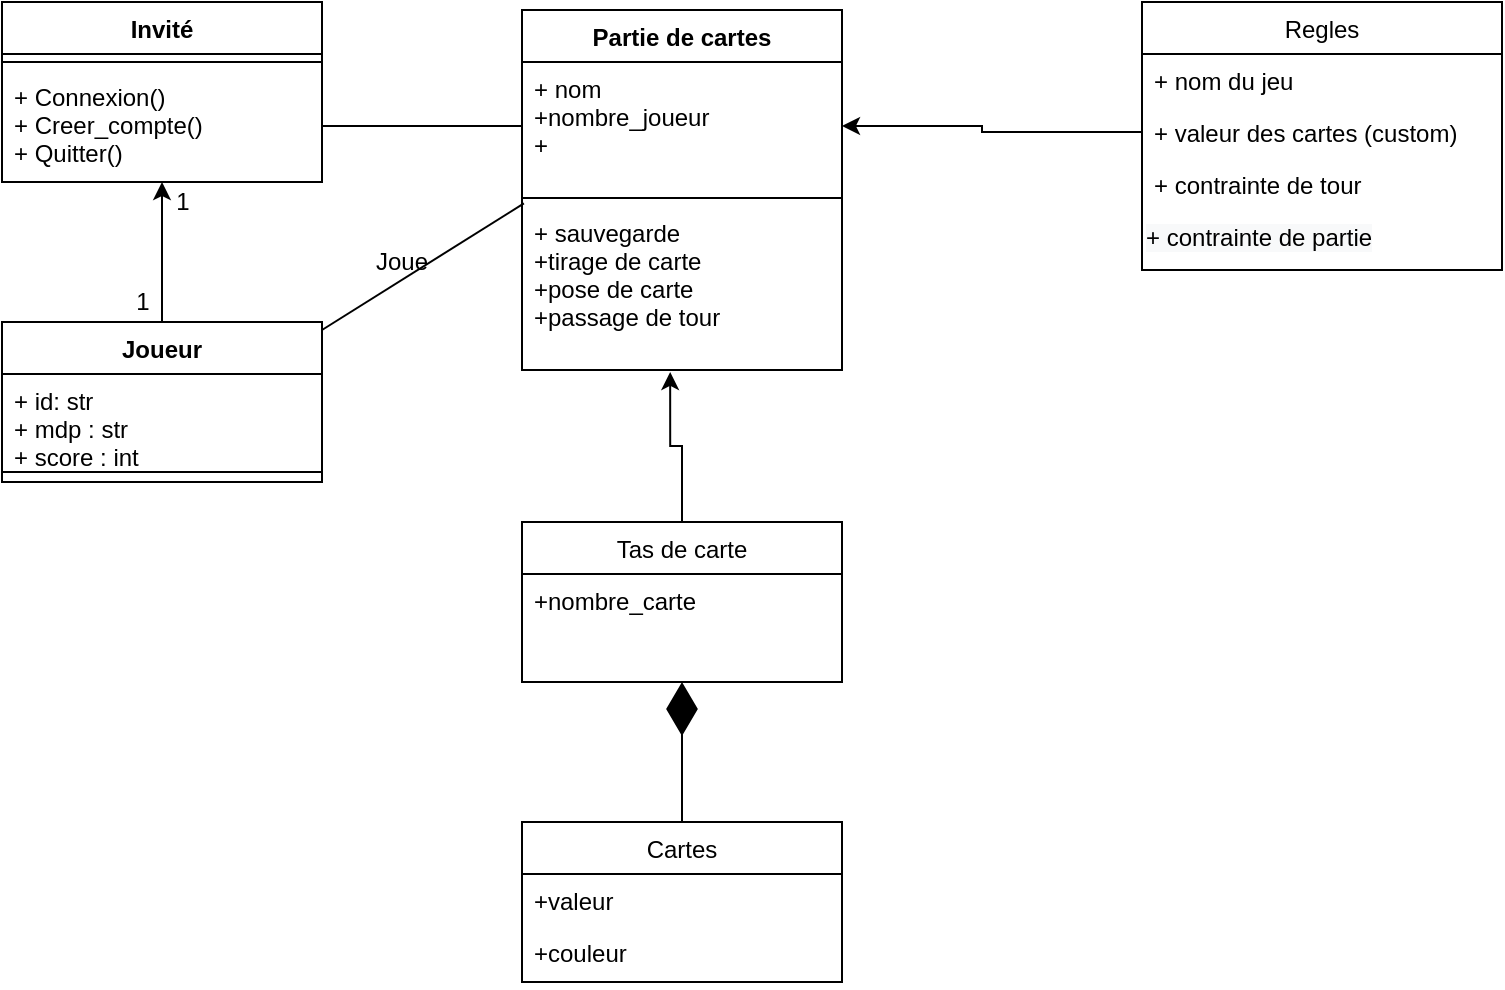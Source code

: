 <mxfile version="13.7.5" type="github">
  <diagram id="R2lEEEUBdFMjLlhIrx00" name="Page-1">
    <mxGraphModel dx="1422" dy="832" grid="0" gridSize="10" guides="1" tooltips="1" connect="1" arrows="1" fold="1" page="1" pageScale="1" pageWidth="1100" pageHeight="850" background="#ffffff" math="0" shadow="0" extFonts="Permanent Marker^https://fonts.googleapis.com/css?family=Permanent+Marker">
      <root>
        <mxCell id="0" />
        <mxCell id="1" parent="0" />
        <mxCell id="P7dIqjpxAPYmWHlrAVXB-15" value="Invité" style="swimlane;fontStyle=1;align=center;verticalAlign=top;childLayout=stackLayout;horizontal=1;startSize=26;horizontalStack=0;resizeParent=1;resizeParentMax=0;resizeLast=0;collapsible=1;marginBottom=0;" parent="1" vertex="1">
          <mxGeometry x="60" y="50" width="160" height="90" as="geometry" />
        </mxCell>
        <mxCell id="P7dIqjpxAPYmWHlrAVXB-17" value="" style="line;strokeWidth=1;fillColor=none;align=left;verticalAlign=middle;spacingTop=-1;spacingLeft=3;spacingRight=3;rotatable=0;labelPosition=right;points=[];portConstraint=eastwest;" parent="P7dIqjpxAPYmWHlrAVXB-15" vertex="1">
          <mxGeometry y="26" width="160" height="8" as="geometry" />
        </mxCell>
        <mxCell id="P7dIqjpxAPYmWHlrAVXB-18" value="+ Connexion()&#xa;+ Creer_compte()&#xa;+ Quitter()" style="text;strokeColor=none;fillColor=none;align=left;verticalAlign=top;spacingLeft=4;spacingRight=4;overflow=hidden;rotatable=0;points=[[0,0.5],[1,0.5]];portConstraint=eastwest;" parent="P7dIqjpxAPYmWHlrAVXB-15" vertex="1">
          <mxGeometry y="34" width="160" height="56" as="geometry" />
        </mxCell>
        <mxCell id="P7dIqjpxAPYmWHlrAVXB-32" style="edgeStyle=orthogonalEdgeStyle;rounded=0;orthogonalLoop=1;jettySize=auto;html=1;" parent="1" source="P7dIqjpxAPYmWHlrAVXB-28" edge="1">
          <mxGeometry relative="1" as="geometry">
            <mxPoint x="140" y="140" as="targetPoint" />
          </mxGeometry>
        </mxCell>
        <mxCell id="P7dIqjpxAPYmWHlrAVXB-28" value="Joueur" style="swimlane;fontStyle=1;align=center;verticalAlign=top;childLayout=stackLayout;horizontal=1;startSize=26;horizontalStack=0;resizeParent=1;resizeParentMax=0;resizeLast=0;collapsible=1;marginBottom=0;" parent="1" vertex="1">
          <mxGeometry x="60" y="210" width="160" height="80" as="geometry" />
        </mxCell>
        <mxCell id="P7dIqjpxAPYmWHlrAVXB-29" value="+ id: str&#xa;+ mdp : str&#xa;+ score : int" style="text;strokeColor=none;fillColor=none;align=left;verticalAlign=top;spacingLeft=4;spacingRight=4;overflow=hidden;rotatable=0;points=[[0,0.5],[1,0.5]];portConstraint=eastwest;" parent="P7dIqjpxAPYmWHlrAVXB-28" vertex="1">
          <mxGeometry y="26" width="160" height="44" as="geometry" />
        </mxCell>
        <mxCell id="P7dIqjpxAPYmWHlrAVXB-30" value="" style="line;strokeWidth=1;fillColor=none;align=left;verticalAlign=middle;spacingTop=-1;spacingLeft=3;spacingRight=3;rotatable=0;labelPosition=right;points=[];portConstraint=eastwest;" parent="P7dIqjpxAPYmWHlrAVXB-28" vertex="1">
          <mxGeometry y="70" width="160" height="10" as="geometry" />
        </mxCell>
        <mxCell id="P7dIqjpxAPYmWHlrAVXB-33" value="1" style="text;html=1;align=center;verticalAlign=middle;resizable=0;points=[];autosize=1;" parent="1" vertex="1">
          <mxGeometry x="140" y="140" width="20" height="20" as="geometry" />
        </mxCell>
        <mxCell id="P7dIqjpxAPYmWHlrAVXB-34" value="1" style="text;html=1;align=center;verticalAlign=middle;resizable=0;points=[];autosize=1;" parent="1" vertex="1">
          <mxGeometry x="120" y="190" width="20" height="20" as="geometry" />
        </mxCell>
        <mxCell id="P7dIqjpxAPYmWHlrAVXB-35" value="Partie de cartes" style="swimlane;fontStyle=1;align=center;verticalAlign=top;childLayout=stackLayout;horizontal=1;startSize=26;horizontalStack=0;resizeParent=1;resizeParentMax=0;resizeLast=0;collapsible=1;marginBottom=0;" parent="1" vertex="1">
          <mxGeometry x="320" y="54" width="160" height="180" as="geometry" />
        </mxCell>
        <mxCell id="P7dIqjpxAPYmWHlrAVXB-36" value="+ nom&#xa;+nombre_joueur&#xa;+" style="text;strokeColor=none;fillColor=none;align=left;verticalAlign=top;spacingLeft=4;spacingRight=4;overflow=hidden;rotatable=0;points=[[0,0.5],[1,0.5]];portConstraint=eastwest;" parent="P7dIqjpxAPYmWHlrAVXB-35" vertex="1">
          <mxGeometry y="26" width="160" height="64" as="geometry" />
        </mxCell>
        <mxCell id="P7dIqjpxAPYmWHlrAVXB-37" value="" style="line;strokeWidth=1;fillColor=none;align=left;verticalAlign=middle;spacingTop=-1;spacingLeft=3;spacingRight=3;rotatable=0;labelPosition=right;points=[];portConstraint=eastwest;" parent="P7dIqjpxAPYmWHlrAVXB-35" vertex="1">
          <mxGeometry y="90" width="160" height="8" as="geometry" />
        </mxCell>
        <mxCell id="P7dIqjpxAPYmWHlrAVXB-38" value="+ sauvegarde&#xa;+tirage de carte&#xa;+pose de carte&#xa;+passage de tour" style="text;strokeColor=none;fillColor=none;align=left;verticalAlign=top;spacingLeft=4;spacingRight=4;overflow=hidden;rotatable=0;points=[[0,0.5],[1,0.5]];portConstraint=eastwest;" parent="P7dIqjpxAPYmWHlrAVXB-35" vertex="1">
          <mxGeometry y="98" width="160" height="82" as="geometry" />
        </mxCell>
        <mxCell id="JlB8DHOgMjPLUpHq4oXz-5" value="Regles" style="swimlane;fontStyle=0;childLayout=stackLayout;horizontal=1;startSize=26;fillColor=none;horizontalStack=0;resizeParent=1;resizeParentMax=0;resizeLast=0;collapsible=1;marginBottom=0;" vertex="1" parent="1">
          <mxGeometry x="630" y="50" width="180" height="134" as="geometry" />
        </mxCell>
        <mxCell id="JlB8DHOgMjPLUpHq4oXz-6" value="+ nom du jeu" style="text;strokeColor=none;fillColor=none;align=left;verticalAlign=top;spacingLeft=4;spacingRight=4;overflow=hidden;rotatable=0;points=[[0,0.5],[1,0.5]];portConstraint=eastwest;" vertex="1" parent="JlB8DHOgMjPLUpHq4oXz-5">
          <mxGeometry y="26" width="180" height="26" as="geometry" />
        </mxCell>
        <mxCell id="JlB8DHOgMjPLUpHq4oXz-7" value="+ valeur des cartes (custom)" style="text;strokeColor=none;fillColor=none;align=left;verticalAlign=top;spacingLeft=4;spacingRight=4;overflow=hidden;rotatable=0;points=[[0,0.5],[1,0.5]];portConstraint=eastwest;" vertex="1" parent="JlB8DHOgMjPLUpHq4oXz-5">
          <mxGeometry y="52" width="180" height="26" as="geometry" />
        </mxCell>
        <mxCell id="JlB8DHOgMjPLUpHq4oXz-8" value="+ contrainte de tour" style="text;strokeColor=none;fillColor=none;align=left;verticalAlign=top;spacingLeft=4;spacingRight=4;overflow=hidden;rotatable=0;points=[[0,0.5],[1,0.5]];portConstraint=eastwest;" vertex="1" parent="JlB8DHOgMjPLUpHq4oXz-5">
          <mxGeometry y="78" width="180" height="26" as="geometry" />
        </mxCell>
        <mxCell id="JlB8DHOgMjPLUpHq4oXz-24" value="&lt;span style=&quot;color: rgb(0 , 0 , 0) ; font-family: &amp;#34;helvetica&amp;#34; ; font-size: 12px ; font-style: normal ; font-weight: 400 ; letter-spacing: normal ; text-align: left ; text-indent: 0px ; text-transform: none ; word-spacing: 0px ; background-color: rgb(248 , 249 , 250) ; display: inline ; float: none&quot;&gt;+ contrainte de partie&lt;/span&gt;" style="text;whiteSpace=wrap;html=1;" vertex="1" parent="JlB8DHOgMjPLUpHq4oXz-5">
          <mxGeometry y="104" width="180" height="30" as="geometry" />
        </mxCell>
        <mxCell id="JlB8DHOgMjPLUpHq4oXz-21" value="" style="endArrow=diamondThin;endFill=1;endSize=24;html=1;exitX=0.5;exitY=0;exitDx=0;exitDy=0;" edge="1" parent="1" source="JlB8DHOgMjPLUpHq4oXz-13" target="JlB8DHOgMjPLUpHq4oXz-10">
          <mxGeometry width="160" relative="1" as="geometry">
            <mxPoint x="470" y="430" as="sourcePoint" />
            <mxPoint x="630" y="430" as="targetPoint" />
          </mxGeometry>
        </mxCell>
        <mxCell id="JlB8DHOgMjPLUpHq4oXz-26" style="edgeStyle=orthogonalEdgeStyle;rounded=0;orthogonalLoop=1;jettySize=auto;html=1;exitX=0;exitY=0.5;exitDx=0;exitDy=0;entryX=1;entryY=0.5;entryDx=0;entryDy=0;" edge="1" parent="1" source="JlB8DHOgMjPLUpHq4oXz-7" target="P7dIqjpxAPYmWHlrAVXB-36">
          <mxGeometry relative="1" as="geometry">
            <Array as="points">
              <mxPoint x="550" y="115" />
              <mxPoint x="550" y="112" />
            </Array>
          </mxGeometry>
        </mxCell>
        <mxCell id="JlB8DHOgMjPLUpHq4oXz-30" value="" style="endArrow=none;html=1;entryX=0.006;entryY=-0.016;entryDx=0;entryDy=0;entryPerimeter=0;" edge="1" parent="1" target="P7dIqjpxAPYmWHlrAVXB-38">
          <mxGeometry width="50" height="50" relative="1" as="geometry">
            <mxPoint x="220" y="214" as="sourcePoint" />
            <mxPoint x="270" y="164" as="targetPoint" />
          </mxGeometry>
        </mxCell>
        <mxCell id="JlB8DHOgMjPLUpHq4oXz-31" value="Joue" style="text;html=1;strokeColor=none;fillColor=none;align=center;verticalAlign=middle;whiteSpace=wrap;rounded=0;" vertex="1" parent="1">
          <mxGeometry x="240" y="170" width="40" height="20" as="geometry" />
        </mxCell>
        <mxCell id="JlB8DHOgMjPLUpHq4oXz-35" style="edgeStyle=orthogonalEdgeStyle;rounded=0;orthogonalLoop=1;jettySize=auto;html=1;exitX=0.5;exitY=0;exitDx=0;exitDy=0;entryX=0.463;entryY=1.012;entryDx=0;entryDy=0;entryPerimeter=0;" edge="1" parent="1" source="JlB8DHOgMjPLUpHq4oXz-9" target="P7dIqjpxAPYmWHlrAVXB-38">
          <mxGeometry relative="1" as="geometry" />
        </mxCell>
        <mxCell id="JlB8DHOgMjPLUpHq4oXz-9" value="Tas de carte" style="swimlane;fontStyle=0;childLayout=stackLayout;horizontal=1;startSize=26;fillColor=none;horizontalStack=0;resizeParent=1;resizeParentMax=0;resizeLast=0;collapsible=1;marginBottom=0;" vertex="1" parent="1">
          <mxGeometry x="320" y="310" width="160" height="80" as="geometry" />
        </mxCell>
        <mxCell id="JlB8DHOgMjPLUpHq4oXz-10" value="+nombre_carte" style="text;strokeColor=none;fillColor=none;align=left;verticalAlign=top;spacingLeft=4;spacingRight=4;overflow=hidden;rotatable=0;points=[[0,0.5],[1,0.5]];portConstraint=eastwest;" vertex="1" parent="JlB8DHOgMjPLUpHq4oXz-9">
          <mxGeometry y="26" width="160" height="54" as="geometry" />
        </mxCell>
        <mxCell id="JlB8DHOgMjPLUpHq4oXz-13" value="Cartes" style="swimlane;fontStyle=0;childLayout=stackLayout;horizontal=1;startSize=26;fillColor=none;horizontalStack=0;resizeParent=1;resizeParentMax=0;resizeLast=0;collapsible=1;marginBottom=0;" vertex="1" parent="1">
          <mxGeometry x="320" y="460" width="160" height="80" as="geometry" />
        </mxCell>
        <mxCell id="JlB8DHOgMjPLUpHq4oXz-14" value="+valeur" style="text;strokeColor=none;fillColor=none;align=left;verticalAlign=top;spacingLeft=4;spacingRight=4;overflow=hidden;rotatable=0;points=[[0,0.5],[1,0.5]];portConstraint=eastwest;" vertex="1" parent="JlB8DHOgMjPLUpHq4oXz-13">
          <mxGeometry y="26" width="160" height="26" as="geometry" />
        </mxCell>
        <mxCell id="JlB8DHOgMjPLUpHq4oXz-15" value="+couleur" style="text;strokeColor=none;fillColor=none;align=left;verticalAlign=top;spacingLeft=4;spacingRight=4;overflow=hidden;rotatable=0;points=[[0,0.5],[1,0.5]];portConstraint=eastwest;" vertex="1" parent="JlB8DHOgMjPLUpHq4oXz-13">
          <mxGeometry y="52" width="160" height="28" as="geometry" />
        </mxCell>
        <mxCell id="JlB8DHOgMjPLUpHq4oXz-36" value="" style="endArrow=none;html=1;exitX=1;exitY=0.5;exitDx=0;exitDy=0;" edge="1" parent="1" source="P7dIqjpxAPYmWHlrAVXB-18" target="P7dIqjpxAPYmWHlrAVXB-36">
          <mxGeometry width="50" height="50" relative="1" as="geometry">
            <mxPoint x="520" y="450" as="sourcePoint" />
            <mxPoint x="570" y="400" as="targetPoint" />
          </mxGeometry>
        </mxCell>
      </root>
    </mxGraphModel>
  </diagram>
</mxfile>
